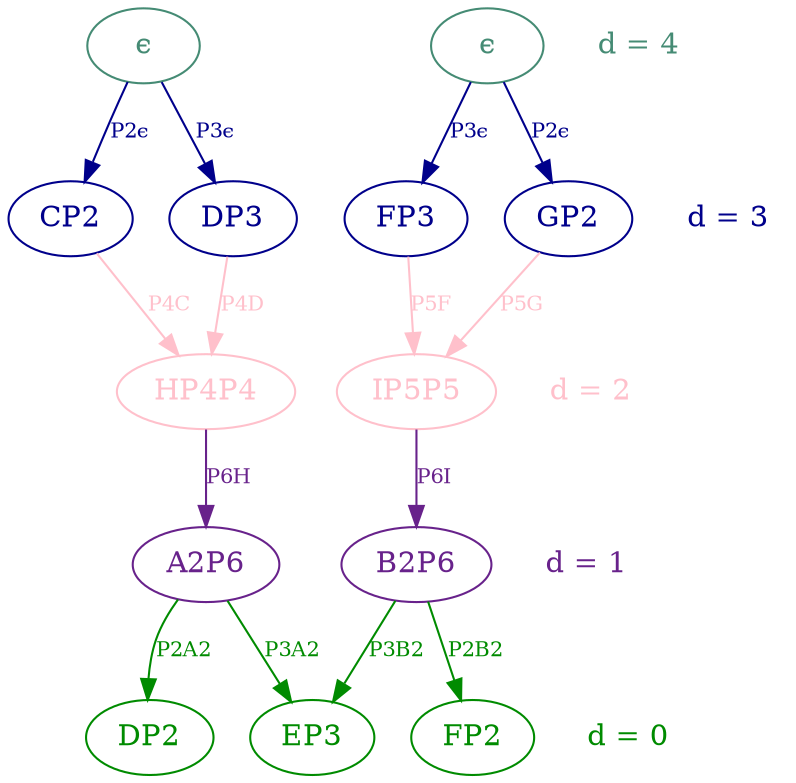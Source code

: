 digraph G {
    
    newrank = true;

    color = "aquamarine4";
    node [color = "aquamarine4", fontcolor = "aquamarine4"];
    root [label="ϵ"];
    right_root [label="ϵ"];
    depth_4_node[label = "d = 4", shape = plaintext, fontcolor = "aquamarine4"];
    {rank = same; depth_4_node; root; right_root};
    
    color = "blue4";
    node [color = "blue4", fontcolor = "blue4"];
    edge [color = "blue4", fontsize = 10, fontcolor = "blue4"];
    C [label = "CP2"];
    D [label = "DP3"];
    root -> C [label = "P2ϵ"];
    root -> D [label = "P3ϵ"];
    right_F [label = "FP3"];
    right_G [label = "GP2"];
    right_root -> right_F [label = "P3ϵ"];
    right_root -> right_G [label = "P2ϵ"];
    depth_3_node[label = "d = 3", shape = plaintext, fontcolor = "blue4"];
    {rank = same; depth_3_node; C; D; right_F; right_G};
    
    color = "pink";
    node [color = "pink", fontcolor = "pink"];
    edge [color = "pink", fontsize = 10, fontcolor = "pink"];
    H [label = "HP4P4"];
    C -> H [label = "P4C"];
    D -> H [label = "P4D"];
    right_I [label = "IP5P5"];
    right_F -> right_I [label = "P5F"];
    right_G -> right_I [label = "P5G"];
    depth_2_node[label = "d = 2", shape = plaintext, fontcolor = "pink"];
    {rank = same; depth_2_node; H; right_I};

    
    color = "darkorchid4";
    node [color = "darkorchid4", fontcolor = "darkorchid4"];
    edge [color = "darkorchid4", fontsize = 10, fontcolor = "darkorchid4"];
    A2 [label = "A2P6"]
    H -> A2 [label = "P6H"];
    right_B2 [label = "B2P6"];
    right_I -> right_B2 [label = "P6I"];
    depth_1_node[label = "d = 1", shape = plaintext, fontcolor = "darkorchid4"];
    {rank = same; depth_1_node; right_B2; A2};

    color = "green1";
    node [color = "green4", fontcolor = "green4"];
    edge [color = "green4", fontsize = 10, fontcolor = "green4"];
    D_0 [label = "DP2"];
    E_0 [label = "EP3"];
    F_0 [label = "FP2"];
    A2 -> D_0 [label = "P2A2"];
    A2 -> E_0 [label = "P3A2"];
    right_B2 -> E_0 [label = "P3B2"];
    right_B2 -> F_0 [label = "P2B2"];

    depth_0_node[label = "d = 0", shape = plaintext, fontcolor = "green4"];
    {rank = same; depth_0_node; D_0; E_0; F_0};
}

